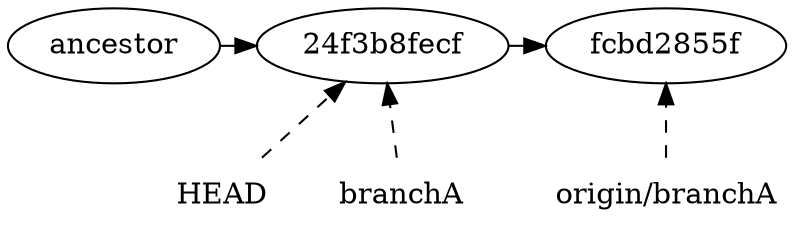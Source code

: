 digraph "after_fetch" {
  rankdir=BT;
  node [shape = oval];
  ancestor -> "24f3b8fecf"
  "24f3b8fecf" -> "fcbd2855f"
  node [shape = none];
  HEAD -> "24f3b8fecf" [style=dashed];
  "branchA" -> "24f3b8fecf" [style=dashed];
  "origin/branchA" -> "fcbd2855f" [style=dashed];
  {rank=max; ancestor; "24f3b8fecf"; "fcbd2855f"}
  {rank=min; HEAD; "branchA"; "origin/branchA"}
}

